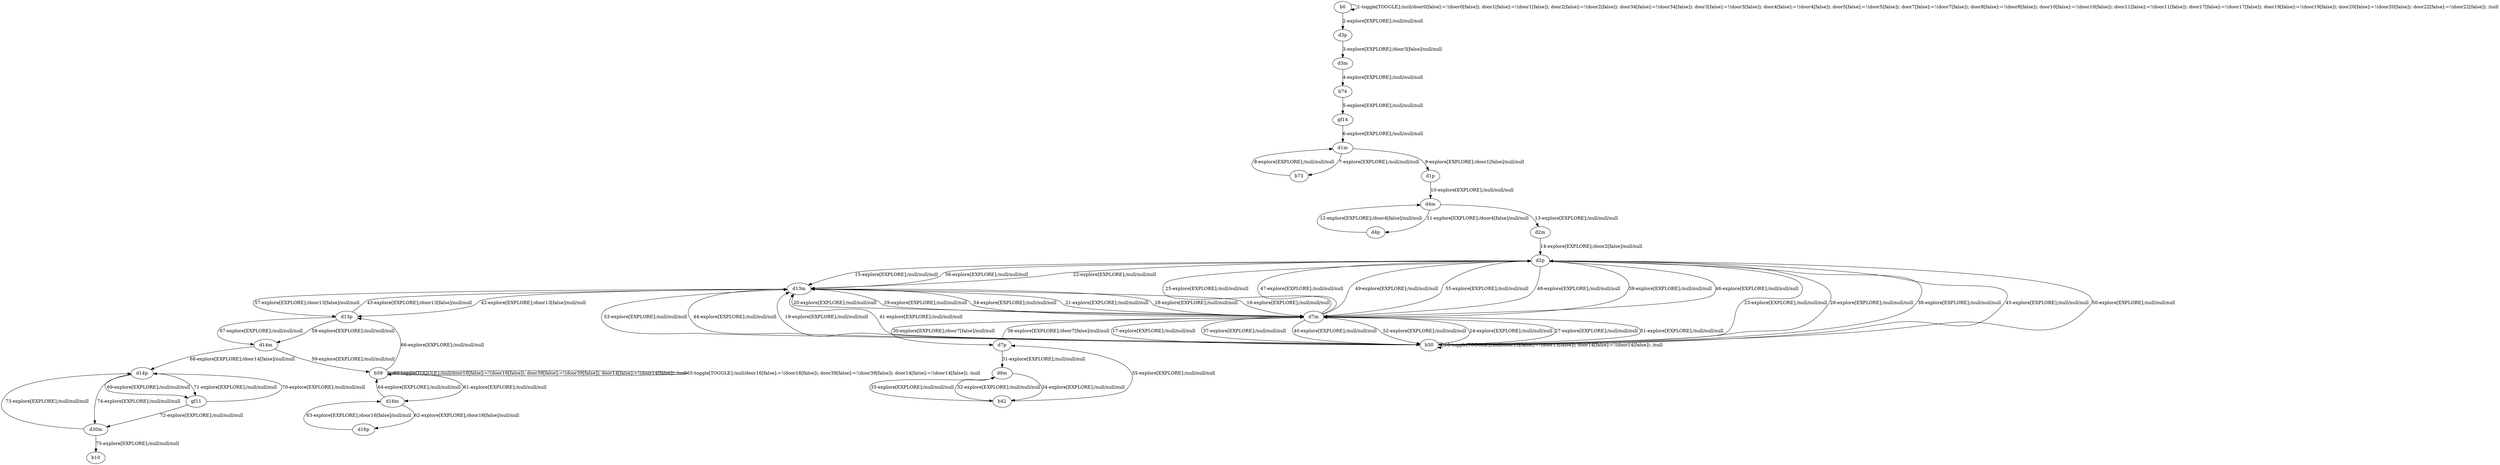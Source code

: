 # Total number of goals covered by this test: 1
# d16p --> d16m

digraph g {
"b0" -> "b0" [label = "1-toggle[TOGGLE];/null/door0[false]:=!(door0[false]); door1[false]:=!(door1[false]); door2[false]:=!(door2[false]); door34[false]:=!(door34[false]); door3[false]:=!(door3[false]); door4[false]:=!(door4[false]); door5[false]:=!(door5[false]); door7[false]:=!(door7[false]); door8[false]:=!(door8[false]); door10[false]:=!(door10[false]); door11[false]:=!(door11[false]); door17[false]:=!(door17[false]); door19[false]:=!(door19[false]); door20[false]:=!(door20[false]); door22[false]:=!(door22[false]); /null"];
"b0" -> "d3p" [label = "2-explore[EXPLORE];/null/null/null"];
"d3p" -> "d3m" [label = "3-explore[EXPLORE];/door3[false]/null/null"];
"d3m" -> "b74" [label = "4-explore[EXPLORE];/null/null/null"];
"b74" -> "gf14" [label = "5-explore[EXPLORE];/null/null/null"];
"gf14" -> "d1m" [label = "6-explore[EXPLORE];/null/null/null"];
"d1m" -> "b73" [label = "7-explore[EXPLORE];/null/null/null"];
"b73" -> "d1m" [label = "8-explore[EXPLORE];/null/null/null"];
"d1m" -> "d1p" [label = "9-explore[EXPLORE];/door1[false]/null/null"];
"d1p" -> "d4m" [label = "10-explore[EXPLORE];/null/null/null"];
"d4m" -> "d4p" [label = "11-explore[EXPLORE];/door4[false]/null/null"];
"d4p" -> "d4m" [label = "12-explore[EXPLORE];/door4[false]/null/null"];
"d4m" -> "d2m" [label = "13-explore[EXPLORE];/null/null/null"];
"d2m" -> "d2p" [label = "14-explore[EXPLORE];/door2[false]/null/null"];
"d2p" -> "d13m" [label = "15-explore[EXPLORE];/null/null/null"];
"d13m" -> "d7m" [label = "16-explore[EXPLORE];/null/null/null"];
"d7m" -> "b30" [label = "17-explore[EXPLORE];/null/null/null"];
"b30" -> "b30" [label = "18-toggle[TOGGLE];/null/door13[false]:=!(door13[false]); door14[false]:=!(door14[false]); /null"];
"b30" -> "d13m" [label = "19-explore[EXPLORE];/null/null/null"];
"d13m" -> "d7m" [label = "20-explore[EXPLORE];/null/null/null"];
"d7m" -> "d13m" [label = "21-explore[EXPLORE];/null/null/null"];
"d13m" -> "d2p" [label = "22-explore[EXPLORE];/null/null/null"];
"d2p" -> "b30" [label = "23-explore[EXPLORE];/null/null/null"];
"b30" -> "d7m" [label = "24-explore[EXPLORE];/null/null/null"];
"d7m" -> "d2p" [label = "25-explore[EXPLORE];/null/null/null"];
"d2p" -> "b30" [label = "26-explore[EXPLORE];/null/null/null"];
"b30" -> "d7m" [label = "27-explore[EXPLORE];/null/null/null"];
"d7m" -> "d13m" [label = "28-explore[EXPLORE];/null/null/null"];
"d13m" -> "d7m" [label = "29-explore[EXPLORE];/null/null/null"];
"d7m" -> "d7p" [label = "30-explore[EXPLORE];/door7[false]/null/null"];
"d7p" -> "d9m" [label = "31-explore[EXPLORE];/null/null/null"];
"d9m" -> "b42" [label = "32-explore[EXPLORE];/null/null/null"];
"b42" -> "d9m" [label = "33-explore[EXPLORE];/null/null/null"];
"d9m" -> "b42" [label = "34-explore[EXPLORE];/null/null/null"];
"b42" -> "d7p" [label = "35-explore[EXPLORE];/null/null/null"];
"d7p" -> "d7m" [label = "36-explore[EXPLORE];/door7[false]/null/null"];
"d7m" -> "b30" [label = "37-explore[EXPLORE];/null/null/null"];
"b30" -> "d2p" [label = "38-explore[EXPLORE];/null/null/null"];
"d2p" -> "d7m" [label = "39-explore[EXPLORE];/null/null/null"];
"d7m" -> "b30" [label = "40-explore[EXPLORE];/null/null/null"];
"b30" -> "d13m" [label = "41-explore[EXPLORE];/null/null/null"];
"d13m" -> "d13p" [label = "42-explore[EXPLORE];/door13[false]/null/null"];
"d13p" -> "d13m" [label = "43-explore[EXPLORE];/door13[false]/null/null"];
"d13m" -> "b30" [label = "44-explore[EXPLORE];/null/null/null"];
"b30" -> "d2p" [label = "45-explore[EXPLORE];/null/null/null"];
"d2p" -> "d7m" [label = "46-explore[EXPLORE];/null/null/null"];
"d7m" -> "d2p" [label = "47-explore[EXPLORE];/null/null/null"];
"d2p" -> "d7m" [label = "48-explore[EXPLORE];/null/null/null"];
"d7m" -> "d2p" [label = "49-explore[EXPLORE];/null/null/null"];
"d2p" -> "b30" [label = "50-explore[EXPLORE];/null/null/null"];
"b30" -> "d7m" [label = "51-explore[EXPLORE];/null/null/null"];
"d7m" -> "b30" [label = "52-explore[EXPLORE];/null/null/null"];
"b30" -> "d13m" [label = "53-explore[EXPLORE];/null/null/null"];
"d13m" -> "d7m" [label = "54-explore[EXPLORE];/null/null/null"];
"d7m" -> "d2p" [label = "55-explore[EXPLORE];/null/null/null"];
"d2p" -> "d13m" [label = "56-explore[EXPLORE];/null/null/null"];
"d13m" -> "d13p" [label = "57-explore[EXPLORE];/door13[false]/null/null"];
"d13p" -> "d14m" [label = "58-explore[EXPLORE];/null/null/null"];
"d14m" -> "b59" [label = "59-explore[EXPLORE];/null/null/null"];
"b59" -> "b59" [label = "60-toggle[TOGGLE];/null/door16[false]:=!(door16[false]); door39[false]:=!(door39[false]); door14[false]:=!(door14[false]); /null"];
"b59" -> "d16m" [label = "61-explore[EXPLORE];/null/null/null"];
"d16m" -> "d16p" [label = "62-explore[EXPLORE];/door16[false]/null/null"];
"d16p" -> "d16m" [label = "63-explore[EXPLORE];/door16[false]/null/null"];
"d16m" -> "b59" [label = "64-explore[EXPLORE];/null/null/null"];
"b59" -> "b59" [label = "65-toggle[TOGGLE];/null/door16[false]:=!(door16[false]); door39[false]:=!(door39[false]); door14[false]:=!(door14[false]); /null"];
"b59" -> "d13p" [label = "66-explore[EXPLORE];/null/null/null"];
"d13p" -> "d14m" [label = "67-explore[EXPLORE];/null/null/null"];
"d14m" -> "d14p" [label = "68-explore[EXPLORE];/door14[false]/null/null"];
"d14p" -> "gf11" [label = "69-explore[EXPLORE];/null/null/null"];
"gf11" -> "d14p" [label = "70-explore[EXPLORE];/null/null/null"];
"d14p" -> "gf11" [label = "71-explore[EXPLORE];/null/null/null"];
"gf11" -> "d30m" [label = "72-explore[EXPLORE];/null/null/null"];
"d30m" -> "d14p" [label = "73-explore[EXPLORE];/null/null/null"];
"d14p" -> "d30m" [label = "74-explore[EXPLORE];/null/null/null"];
"d30m" -> "b10" [label = "75-explore[EXPLORE];/null/null/null"];
}